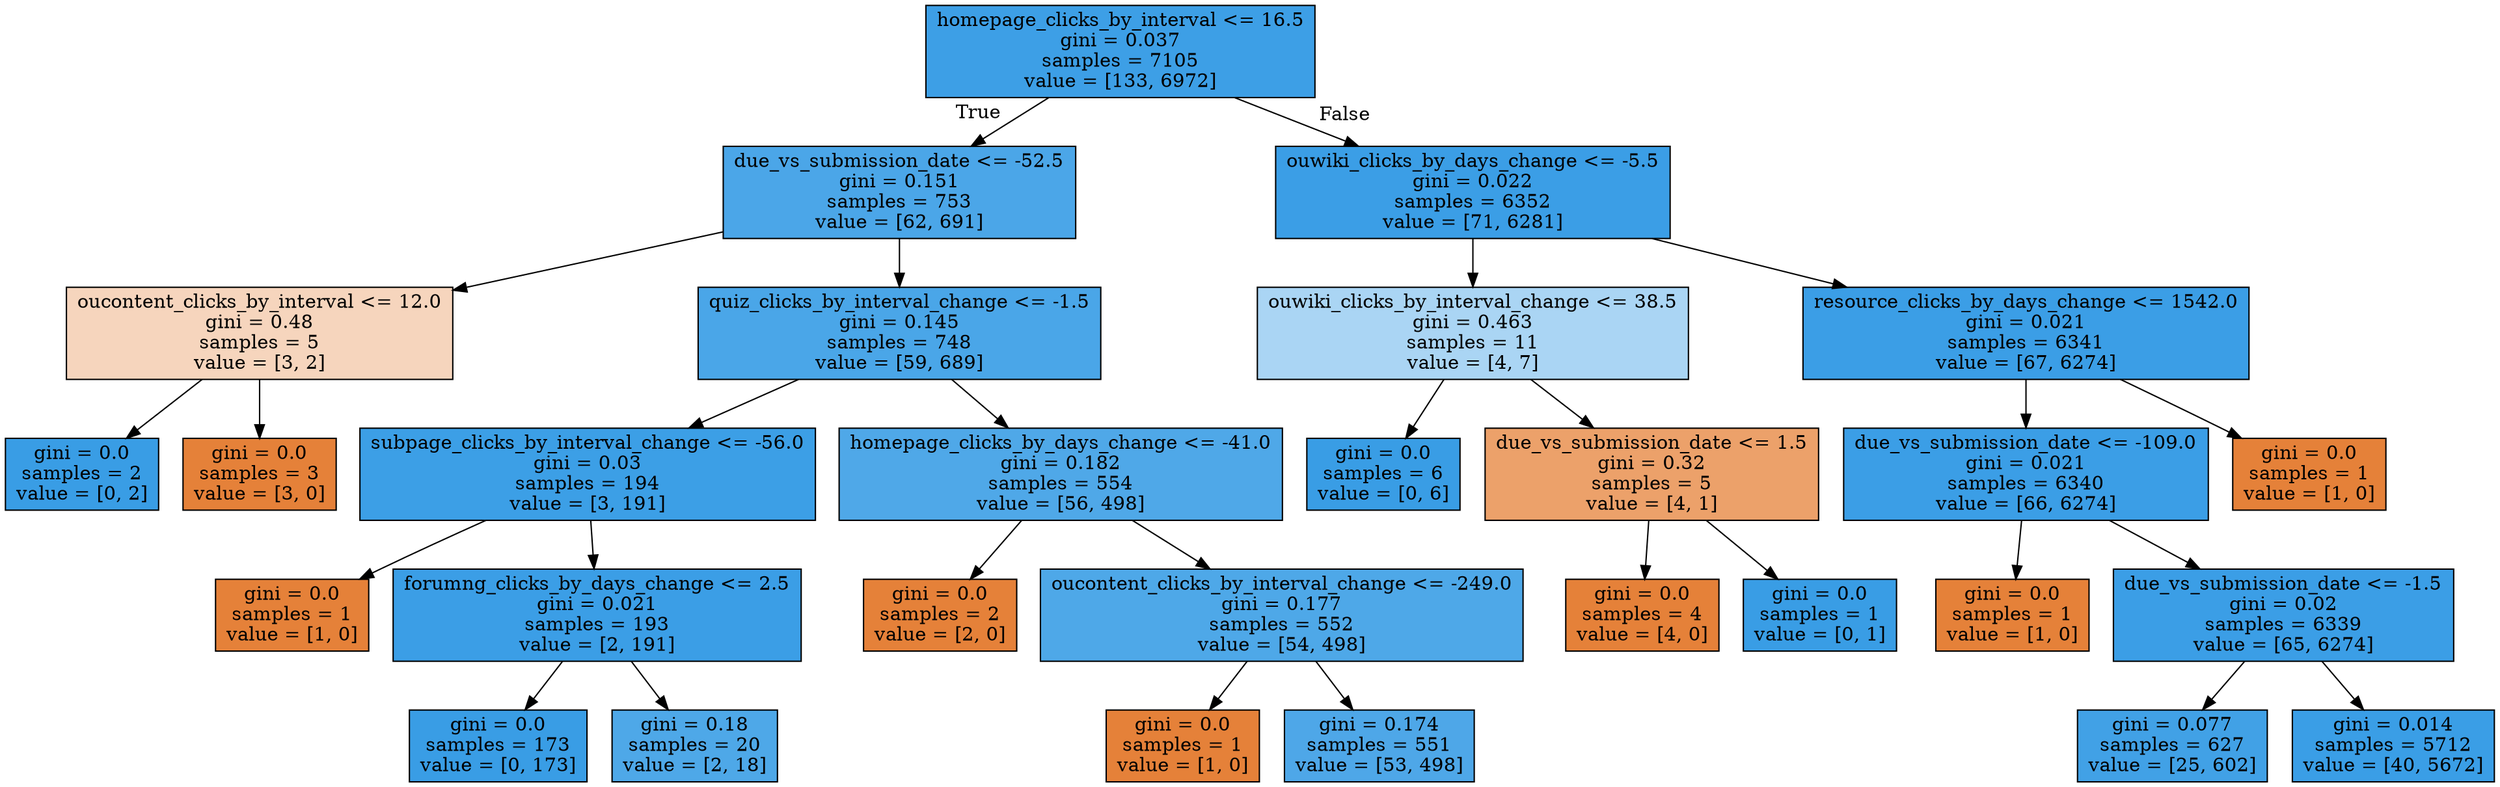 digraph Tree {
node [shape=box, style="filled", color="black"] ;
0 [label="homepage_clicks_by_interval <= 16.5\ngini = 0.037\nsamples = 7105\nvalue = [133, 6972]", fillcolor="#399de5fa"] ;
1 [label="due_vs_submission_date <= -52.5\ngini = 0.151\nsamples = 753\nvalue = [62, 691]", fillcolor="#399de5e8"] ;
0 -> 1 [labeldistance=2.5, labelangle=45, headlabel="True"] ;
2 [label="oucontent_clicks_by_interval <= 12.0\ngini = 0.48\nsamples = 5\nvalue = [3, 2]", fillcolor="#e5813955"] ;
1 -> 2 ;
3 [label="gini = 0.0\nsamples = 2\nvalue = [0, 2]", fillcolor="#399de5ff"] ;
2 -> 3 ;
4 [label="gini = 0.0\nsamples = 3\nvalue = [3, 0]", fillcolor="#e58139ff"] ;
2 -> 4 ;
5 [label="quiz_clicks_by_interval_change <= -1.5\ngini = 0.145\nsamples = 748\nvalue = [59, 689]", fillcolor="#399de5e9"] ;
1 -> 5 ;
6 [label="subpage_clicks_by_interval_change <= -56.0\ngini = 0.03\nsamples = 194\nvalue = [3, 191]", fillcolor="#399de5fb"] ;
5 -> 6 ;
7 [label="gini = 0.0\nsamples = 1\nvalue = [1, 0]", fillcolor="#e58139ff"] ;
6 -> 7 ;
8 [label="forumng_clicks_by_days_change <= 2.5\ngini = 0.021\nsamples = 193\nvalue = [2, 191]", fillcolor="#399de5fc"] ;
6 -> 8 ;
9 [label="gini = 0.0\nsamples = 173\nvalue = [0, 173]", fillcolor="#399de5ff"] ;
8 -> 9 ;
10 [label="gini = 0.18\nsamples = 20\nvalue = [2, 18]", fillcolor="#399de5e3"] ;
8 -> 10 ;
11 [label="homepage_clicks_by_days_change <= -41.0\ngini = 0.182\nsamples = 554\nvalue = [56, 498]", fillcolor="#399de5e2"] ;
5 -> 11 ;
12 [label="gini = 0.0\nsamples = 2\nvalue = [2, 0]", fillcolor="#e58139ff"] ;
11 -> 12 ;
13 [label="oucontent_clicks_by_interval_change <= -249.0\ngini = 0.177\nsamples = 552\nvalue = [54, 498]", fillcolor="#399de5e3"] ;
11 -> 13 ;
14 [label="gini = 0.0\nsamples = 1\nvalue = [1, 0]", fillcolor="#e58139ff"] ;
13 -> 14 ;
15 [label="gini = 0.174\nsamples = 551\nvalue = [53, 498]", fillcolor="#399de5e4"] ;
13 -> 15 ;
16 [label="ouwiki_clicks_by_days_change <= -5.5\ngini = 0.022\nsamples = 6352\nvalue = [71, 6281]", fillcolor="#399de5fc"] ;
0 -> 16 [labeldistance=2.5, labelangle=-45, headlabel="False"] ;
17 [label="ouwiki_clicks_by_interval_change <= 38.5\ngini = 0.463\nsamples = 11\nvalue = [4, 7]", fillcolor="#399de56d"] ;
16 -> 17 ;
18 [label="gini = 0.0\nsamples = 6\nvalue = [0, 6]", fillcolor="#399de5ff"] ;
17 -> 18 ;
19 [label="due_vs_submission_date <= 1.5\ngini = 0.32\nsamples = 5\nvalue = [4, 1]", fillcolor="#e58139bf"] ;
17 -> 19 ;
20 [label="gini = 0.0\nsamples = 4\nvalue = [4, 0]", fillcolor="#e58139ff"] ;
19 -> 20 ;
21 [label="gini = 0.0\nsamples = 1\nvalue = [0, 1]", fillcolor="#399de5ff"] ;
19 -> 21 ;
22 [label="resource_clicks_by_days_change <= 1542.0\ngini = 0.021\nsamples = 6341\nvalue = [67, 6274]", fillcolor="#399de5fc"] ;
16 -> 22 ;
23 [label="due_vs_submission_date <= -109.0\ngini = 0.021\nsamples = 6340\nvalue = [66, 6274]", fillcolor="#399de5fc"] ;
22 -> 23 ;
24 [label="gini = 0.0\nsamples = 1\nvalue = [1, 0]", fillcolor="#e58139ff"] ;
23 -> 24 ;
25 [label="due_vs_submission_date <= -1.5\ngini = 0.02\nsamples = 6339\nvalue = [65, 6274]", fillcolor="#399de5fc"] ;
23 -> 25 ;
26 [label="gini = 0.077\nsamples = 627\nvalue = [25, 602]", fillcolor="#399de5f4"] ;
25 -> 26 ;
27 [label="gini = 0.014\nsamples = 5712\nvalue = [40, 5672]", fillcolor="#399de5fd"] ;
25 -> 27 ;
28 [label="gini = 0.0\nsamples = 1\nvalue = [1, 0]", fillcolor="#e58139ff"] ;
22 -> 28 ;
}